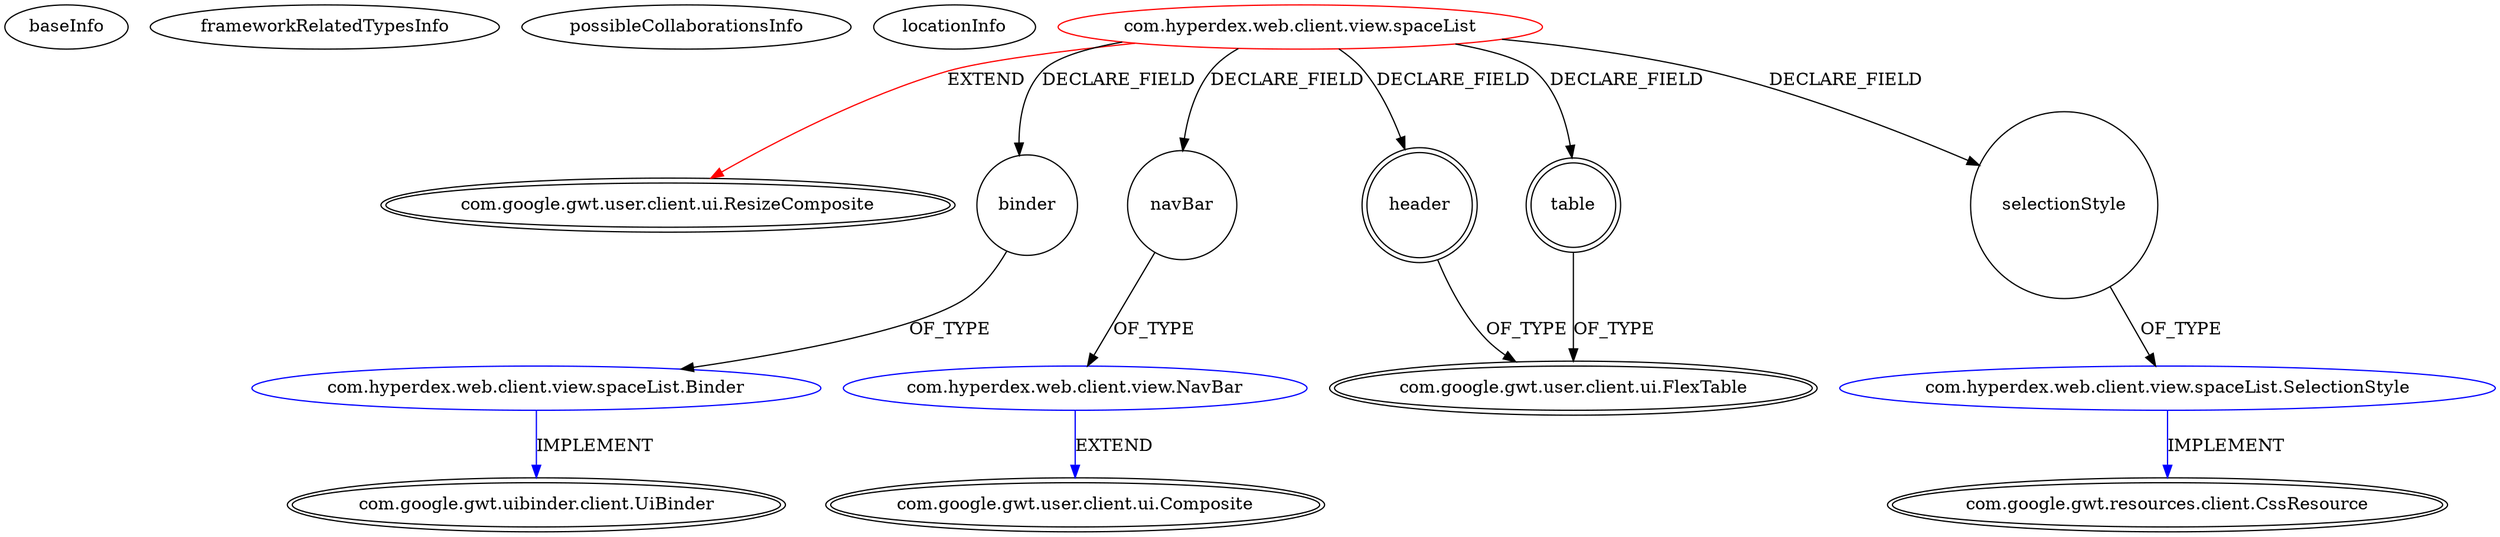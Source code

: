 digraph {
baseInfo[graphId=3085,category="extension_graph",isAnonymous=false,possibleRelation=true]
frameworkRelatedTypesInfo[0="com.google.gwt.user.client.ui.ResizeComposite"]
possibleCollaborationsInfo[0="3085~FIELD_DECLARATION-~com.google.gwt.user.client.ui.ResizeComposite ~com.google.gwt.user.client.ui.Composite ~false~false",1="3085~FIELD_DECLARATION-~com.google.gwt.user.client.ui.ResizeComposite ~com.google.gwt.resources.client.CssResource ~false~false",2="3085~FIELD_DECLARATION-~com.google.gwt.user.client.ui.ResizeComposite ~com.google.gwt.uibinder.client.UiBinder ~false~false"]
locationInfo[projectName="j78wu-HyperDex-GUI",filePath="/j78wu-HyperDex-GUI/HyperDex-GUI-master/src/com/hyperdex/web/client/view/spaceList.java",contextSignature="spaceList",graphId="3085"]
0[label="com.hyperdex.web.client.view.spaceList",vertexType="ROOT_CLIENT_CLASS_DECLARATION",isFrameworkType=false,color=red]
1[label="com.google.gwt.user.client.ui.ResizeComposite",vertexType="FRAMEWORK_CLASS_TYPE",isFrameworkType=true,peripheries=2]
2[label="binder",vertexType="FIELD_DECLARATION",isFrameworkType=false,shape=circle]
3[label="com.hyperdex.web.client.view.spaceList.Binder",vertexType="REFERENCE_CLIENT_CLASS_DECLARATION",isFrameworkType=false,color=blue]
4[label="com.google.gwt.uibinder.client.UiBinder",vertexType="FRAMEWORK_INTERFACE_TYPE",isFrameworkType=true,peripheries=2]
5[label="header",vertexType="FIELD_DECLARATION",isFrameworkType=true,peripheries=2,shape=circle]
6[label="com.google.gwt.user.client.ui.FlexTable",vertexType="FRAMEWORK_CLASS_TYPE",isFrameworkType=true,peripheries=2]
7[label="navBar",vertexType="FIELD_DECLARATION",isFrameworkType=false,shape=circle]
8[label="com.hyperdex.web.client.view.NavBar",vertexType="REFERENCE_CLIENT_CLASS_DECLARATION",isFrameworkType=false,color=blue]
9[label="com.google.gwt.user.client.ui.Composite",vertexType="FRAMEWORK_CLASS_TYPE",isFrameworkType=true,peripheries=2]
10[label="selectionStyle",vertexType="FIELD_DECLARATION",isFrameworkType=false,shape=circle]
11[label="com.hyperdex.web.client.view.spaceList.SelectionStyle",vertexType="REFERENCE_CLIENT_CLASS_DECLARATION",isFrameworkType=false,color=blue]
12[label="com.google.gwt.resources.client.CssResource",vertexType="FRAMEWORK_INTERFACE_TYPE",isFrameworkType=true,peripheries=2]
13[label="table",vertexType="FIELD_DECLARATION",isFrameworkType=true,peripheries=2,shape=circle]
0->1[label="EXTEND",color=red]
0->2[label="DECLARE_FIELD"]
3->4[label="IMPLEMENT",color=blue]
2->3[label="OF_TYPE"]
0->5[label="DECLARE_FIELD"]
5->6[label="OF_TYPE"]
0->7[label="DECLARE_FIELD"]
8->9[label="EXTEND",color=blue]
7->8[label="OF_TYPE"]
0->10[label="DECLARE_FIELD"]
11->12[label="IMPLEMENT",color=blue]
10->11[label="OF_TYPE"]
0->13[label="DECLARE_FIELD"]
13->6[label="OF_TYPE"]
}
